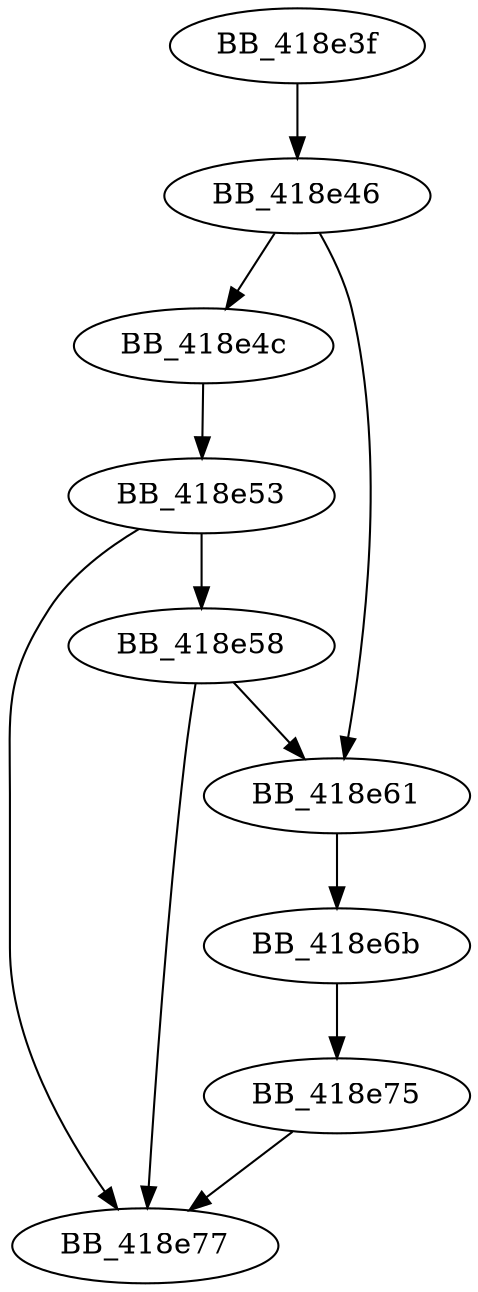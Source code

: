 DiGraph __FF_MSGBANNER{
BB_418e3f->BB_418e46
BB_418e46->BB_418e4c
BB_418e46->BB_418e61
BB_418e4c->BB_418e53
BB_418e53->BB_418e58
BB_418e53->BB_418e77
BB_418e58->BB_418e61
BB_418e58->BB_418e77
BB_418e61->BB_418e6b
BB_418e6b->BB_418e75
BB_418e75->BB_418e77
}

